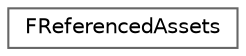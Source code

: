 digraph "Graphical Class Hierarchy"
{
 // INTERACTIVE_SVG=YES
 // LATEX_PDF_SIZE
  bgcolor="transparent";
  edge [fontname=Helvetica,fontsize=10,labelfontname=Helvetica,labelfontsize=10];
  node [fontname=Helvetica,fontsize=10,shape=box,height=0.2,width=0.4];
  rankdir="LR";
  Node0 [id="Node000000",label="FReferencedAssets",height=0.2,width=0.4,color="grey40", fillcolor="white", style="filled",URL="$d1/d7c/structFReferencedAssets.html",tooltip="Data container to hold information about what is referencing a given set of assets."];
}
